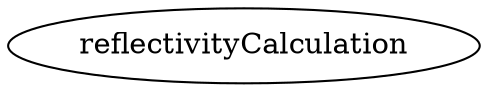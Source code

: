 /* Created by mdot for Matlab */
digraph m2html {

  reflectivityCalculation [URL="reflectivityCalculation.html"];
}